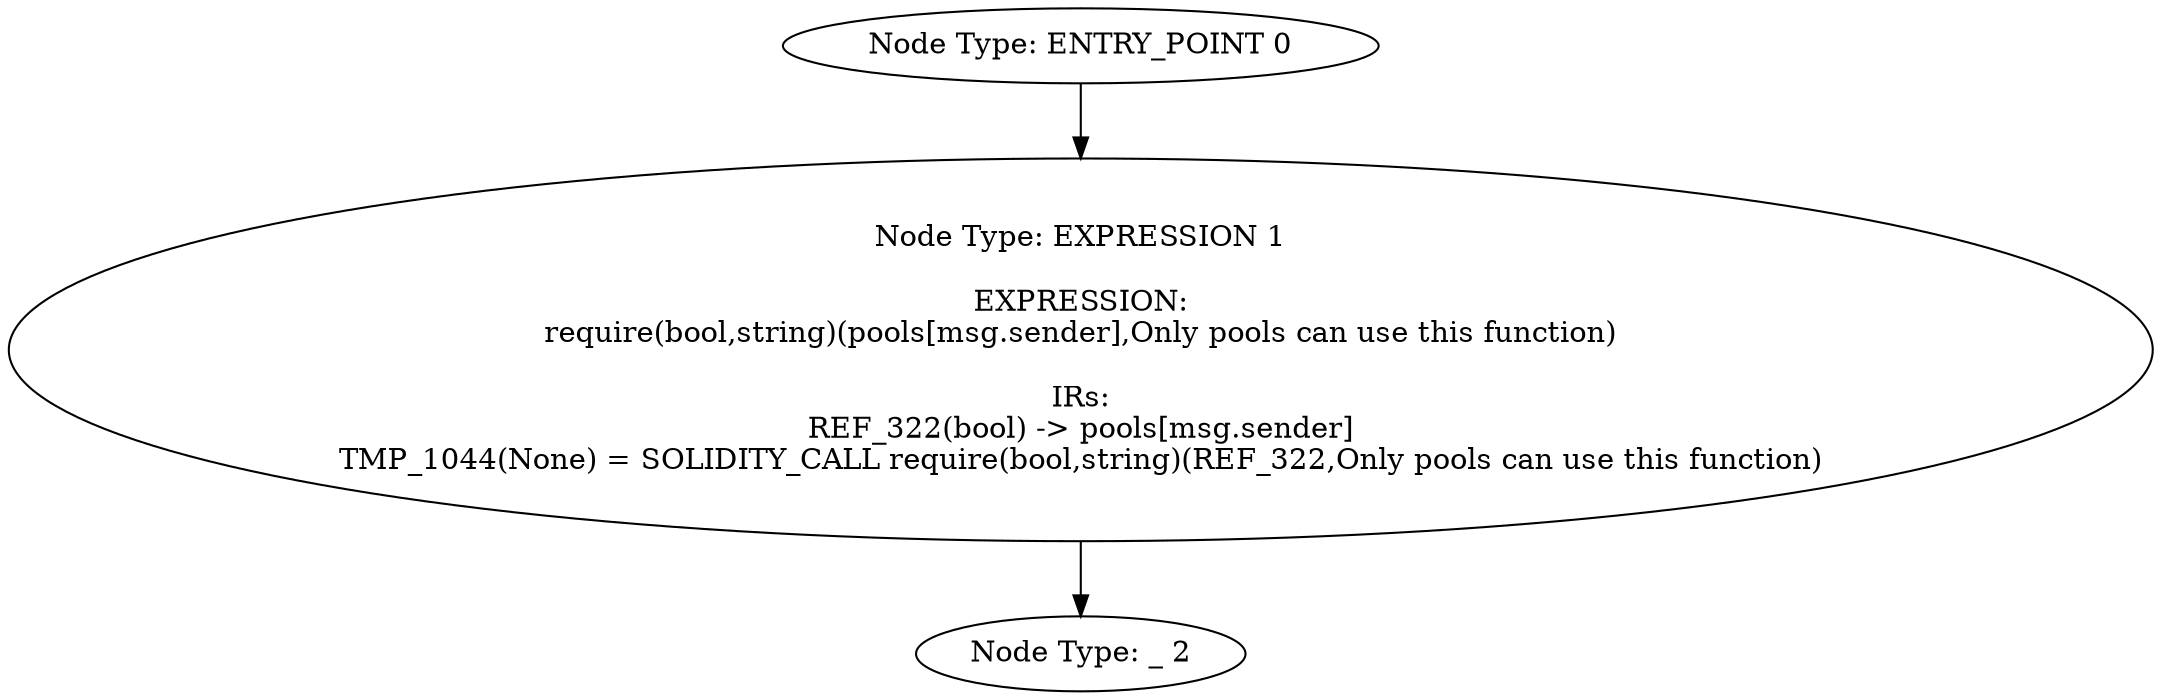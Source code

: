 digraph{
0[label="Node Type: ENTRY_POINT 0
"];
0->1;
1[label="Node Type: EXPRESSION 1

EXPRESSION:
require(bool,string)(pools[msg.sender],Only pools can use this function)

IRs:
REF_322(bool) -> pools[msg.sender]
TMP_1044(None) = SOLIDITY_CALL require(bool,string)(REF_322,Only pools can use this function)"];
1->2;
2[label="Node Type: _ 2
"];
}

